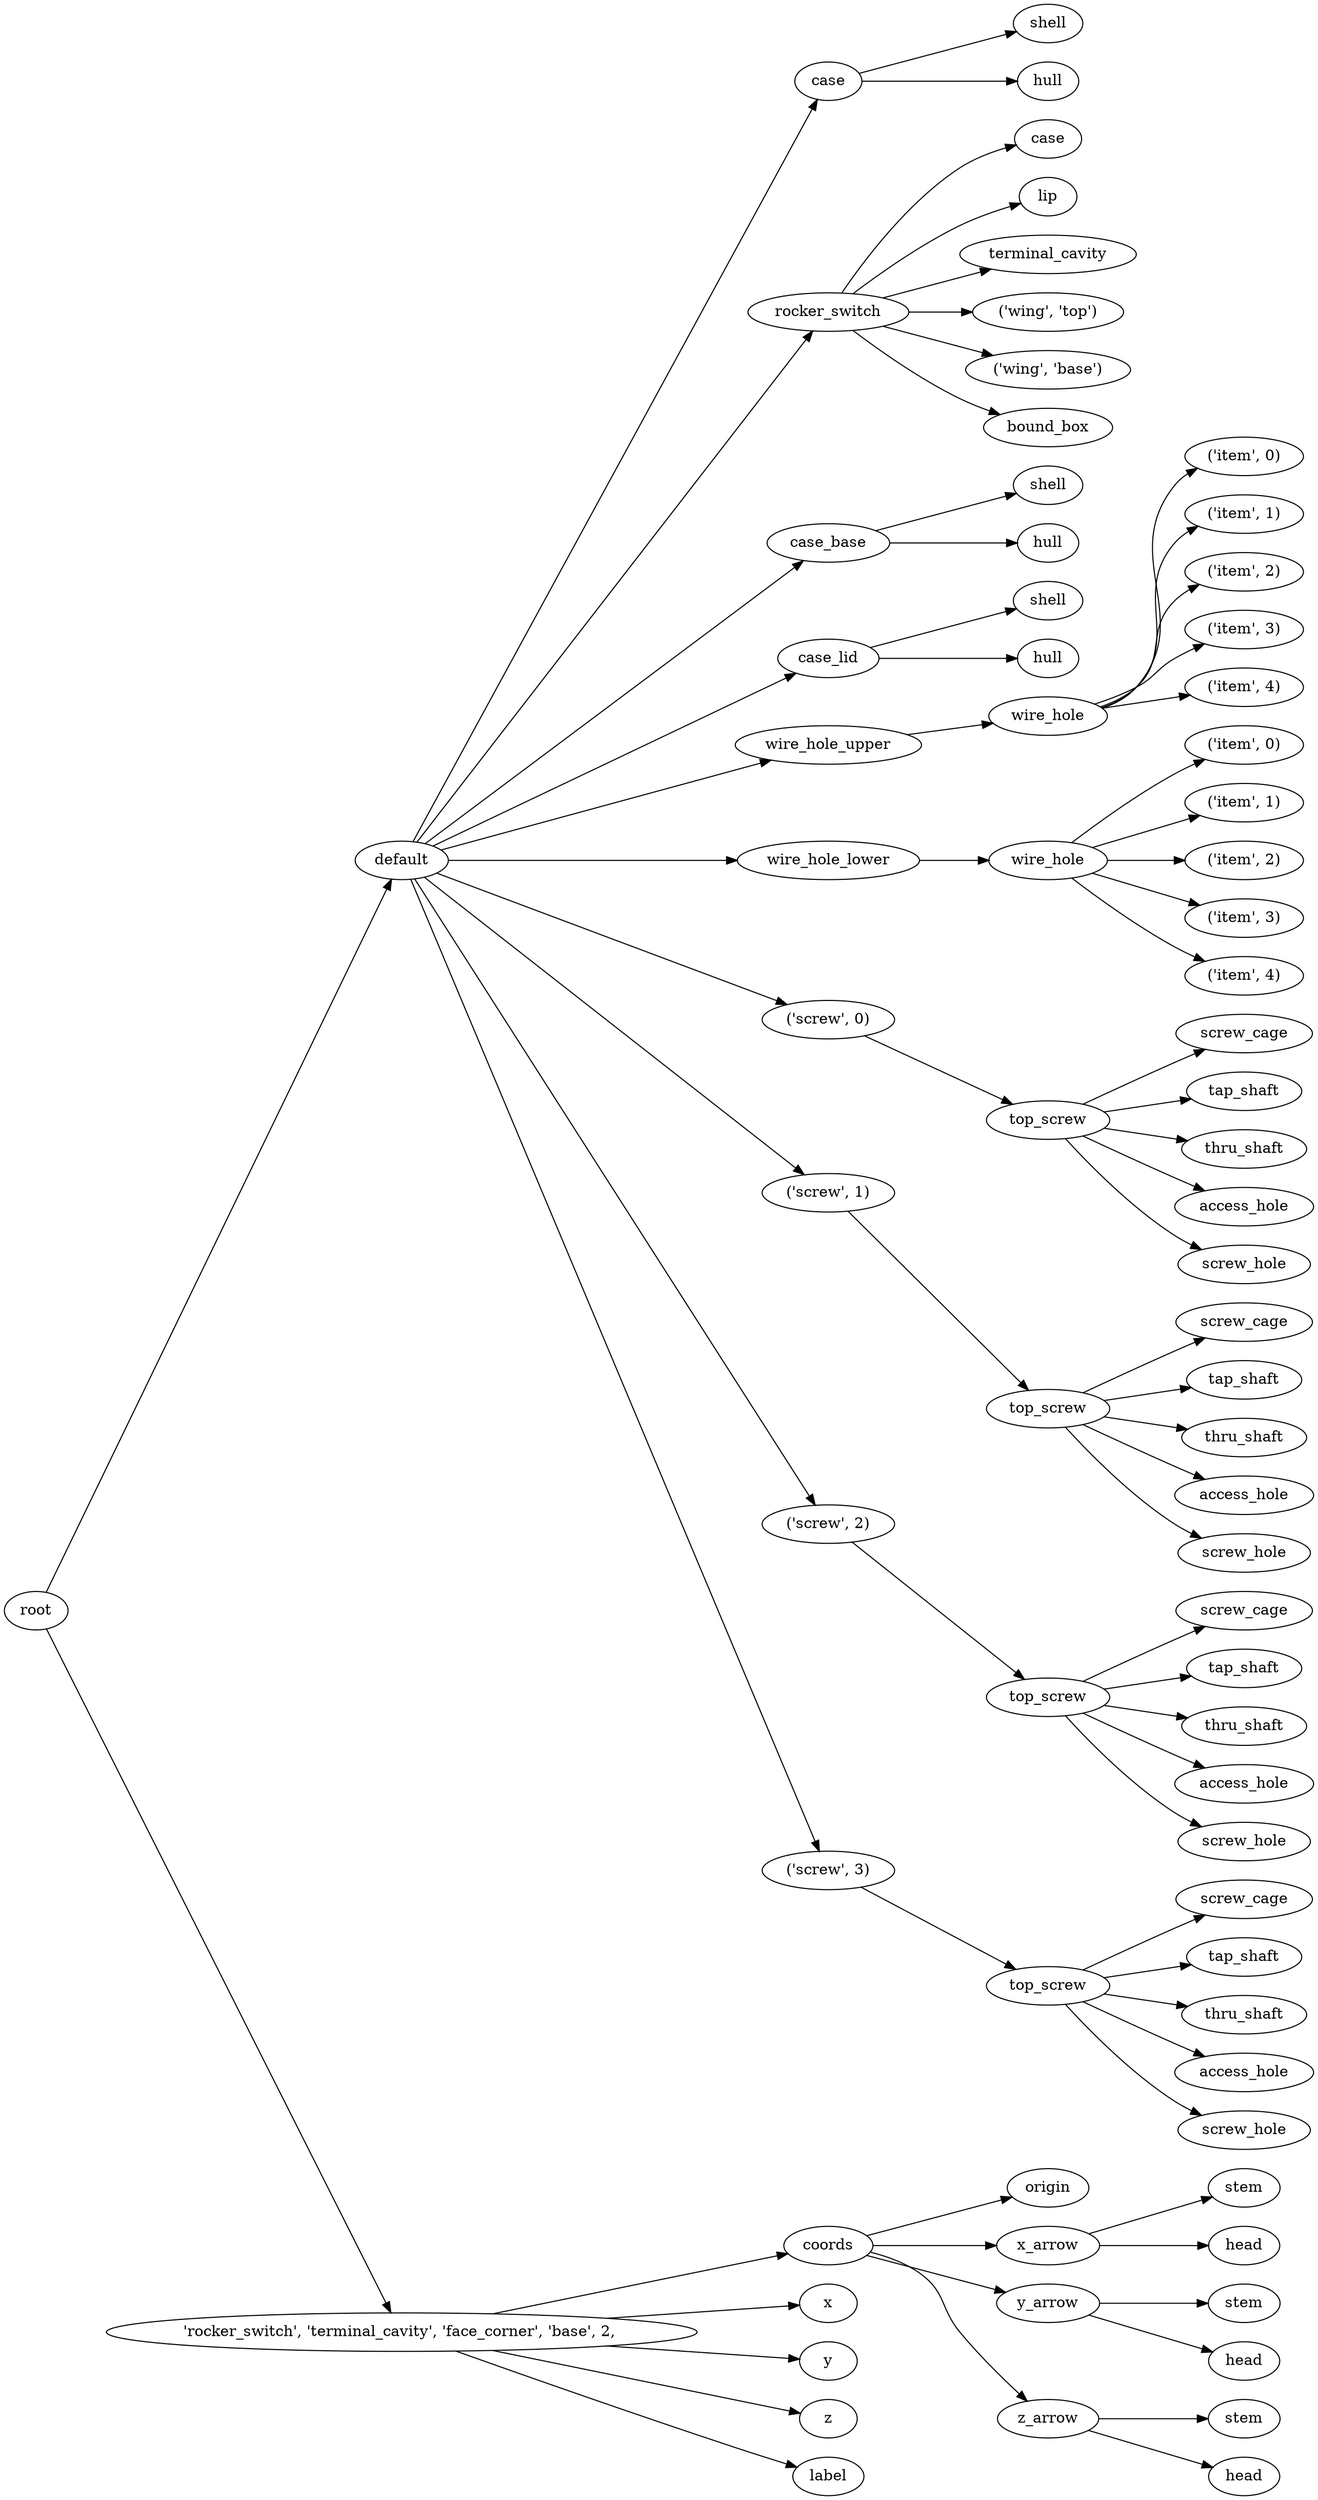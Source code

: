 digraph default {
	graph [rankdir=LR]
	root_9 [label=root href="javascript:s=&quot;\(\)\nNone&quot;; console.log(s); alert(s);"]
	default_10 [label=default href="javascript:s=&quot;\(&#x27;default&#x27;,\)\nRockerSwitchKCD3CaseLowProfile&quot;; console.log(s); alert(s);" tooltip=RockerSwitchKCD3CaseLowProfile]
	case_11 [label=case href="javascript:s=&quot;\(&#x27;default&#x27;,\ &#x27;case&#x27;\)\nBoxSideBevels&quot;; console.log(s); alert(s);" tooltip=BoxSideBevels]
	shell_12 [label=shell href="javascript:s=&quot;\(&#x27;default&#x27;,\ &#x27;case&#x27;,\ &#x27;shell&#x27;\)\nBox&quot;; console.log(s); alert(s);" tooltip=Box]
	hull_13 [label=hull href="javascript:s=&quot;\(&#x27;default&#x27;,\ &#x27;case&#x27;,\ &#x27;hull&#x27;\)\nLinearExtrude&quot;; console.log(s); alert(s);" tooltip=LinearExtrude]
	rocker_switch_14 [label=rocker_switch href="javascript:s=&quot;\(&#x27;default&#x27;,\ &#x27;rocker_switch&#x27;\)\nRockerSwitchKCD3&quot;; console.log(s); alert(s);" tooltip=RockerSwitchKCD3]
	case_15 [label=case href="javascript:s=&quot;\(&#x27;default&#x27;,\ &#x27;rocker_switch&#x27;,\ &#x27;case&#x27;\)\nBox&quot;; console.log(s); alert(s);" tooltip=Box]
	lip_16 [label=lip href="javascript:s=&quot;\(&#x27;default&#x27;,\ &#x27;rocker_switch&#x27;,\ &#x27;lip&#x27;\)\nBox&quot;; console.log(s); alert(s);" tooltip=Box]
	terminal_cavity_17 [label=terminal_cavity href="javascript:s=&quot;\(&#x27;default&#x27;,\ &#x27;rocker_switch&#x27;,\ &#x27;terminal_cavity&#x27;\)\nBox&quot;; console.log(s); alert(s);" tooltip=Box]
	wing_18 [label="\('wing',\ 'top'\)" href="javascript:s=&quot;\(&#x27;default&#x27;,\ &#x27;rocker_switch&#x27;,\ \(&#x27;wing&#x27;,\ &#x27;top&#x27;\)\)\nBox&quot;; console.log(s); alert(s);" tooltip=Box]
	wing_19 [label="\('wing',\ 'base'\)" href="javascript:s=&quot;\(&#x27;default&#x27;,\ &#x27;rocker_switch&#x27;,\ \(&#x27;wing&#x27;,\ &#x27;base&#x27;\)\)\nBox&quot;; console.log(s); alert(s);" tooltip=Box]
	bound_box_20 [label=bound_box href="javascript:s=&quot;\(&#x27;default&#x27;,\ &#x27;rocker_switch&#x27;,\ &#x27;bound_box&#x27;\)\nBox&quot;; console.log(s); alert(s);" tooltip=Box]
	case_base_21 [label=case_base href="javascript:s=&quot;\(&#x27;default&#x27;,\ &#x27;case_base&#x27;\)\nBoxSideBevels&quot;; console.log(s); alert(s);" tooltip=BoxSideBevels]
	shell_22 [label=shell href="javascript:s=&quot;\(&#x27;default&#x27;,\ &#x27;case_base&#x27;,\ &#x27;shell&#x27;\)\nBox&quot;; console.log(s); alert(s);" tooltip=Box]
	hull_23 [label=hull href="javascript:s=&quot;\(&#x27;default&#x27;,\ &#x27;case_base&#x27;,\ &#x27;hull&#x27;\)\nLinearExtrude&quot;; console.log(s); alert(s);" tooltip=LinearExtrude]
	case_lid_24 [label=case_lid href="javascript:s=&quot;\(&#x27;default&#x27;,\ &#x27;case_lid&#x27;\)\nBoxSideBevels&quot;; console.log(s); alert(s);" tooltip=BoxSideBevels]
	shell_25 [label=shell href="javascript:s=&quot;\(&#x27;default&#x27;,\ &#x27;case_lid&#x27;,\ &#x27;shell&#x27;\)\nBox&quot;; console.log(s); alert(s);" tooltip=Box]
	hull_26 [label=hull href="javascript:s=&quot;\(&#x27;default&#x27;,\ &#x27;case_lid&#x27;,\ &#x27;hull&#x27;\)\nLinearExtrude&quot;; console.log(s); alert(s);" tooltip=LinearExtrude]
	wire_hole_upper_27 [label=wire_hole_upper href="javascript:s=&quot;\(&#x27;default&#x27;,\ &#x27;wire_hole_upper&#x27;\)\nWireHole&quot;; console.log(s); alert(s);" tooltip=WireHole]
	wire_hole_28 [label=wire_hole href="javascript:s=&quot;\(&#x27;default&#x27;,\ &#x27;wire_hole_upper&#x27;,\ &#x27;wire_hole&#x27;\)\nExtrudedSequence&quot;; console.log(s); alert(s);" tooltip=ExtrudedSequence]
	item_29 [label="\('item',\ 0\)" href="javascript:s=&quot;\(&#x27;default&#x27;,\ &#x27;wire_hole_upper&#x27;,\ &#x27;wire_hole&#x27;,\ \(&#x27;item&#x27;,\ 0\)\)\nLinearExtrude&quot;; console.log(s); alert(s);" tooltip=LinearExtrude]
	item_30 [label="\('item',\ 1\)" href="javascript:s=&quot;\(&#x27;default&#x27;,\ &#x27;wire_hole_upper&#x27;,\ &#x27;wire_hole&#x27;,\ \(&#x27;item&#x27;,\ 1\)\)\nRotateExtrude&quot;; console.log(s); alert(s);" tooltip=RotateExtrude]
	item_31 [label="\('item',\ 2\)" href="javascript:s=&quot;\(&#x27;default&#x27;,\ &#x27;wire_hole_upper&#x27;,\ &#x27;wire_hole&#x27;,\ \(&#x27;item&#x27;,\ 2\)\)\nLinearExtrude&quot;; console.log(s); alert(s);" tooltip=LinearExtrude]
	item_32 [label="\('item',\ 3\)" href="javascript:s=&quot;\(&#x27;default&#x27;,\ &#x27;wire_hole_upper&#x27;,\ &#x27;wire_hole&#x27;,\ \(&#x27;item&#x27;,\ 3\)\)\nRotateExtrude&quot;; console.log(s); alert(s);" tooltip=RotateExtrude]
	item_33 [label="\('item',\ 4\)" href="javascript:s=&quot;\(&#x27;default&#x27;,\ &#x27;wire_hole_upper&#x27;,\ &#x27;wire_hole&#x27;,\ \(&#x27;item&#x27;,\ 4\)\)\nLinearExtrude&quot;; console.log(s); alert(s);" tooltip=LinearExtrude]
	wire_hole_lower_34 [label=wire_hole_lower href="javascript:s=&quot;\(&#x27;default&#x27;,\ &#x27;wire_hole_lower&#x27;\)\nWireHole&quot;; console.log(s); alert(s);" tooltip=WireHole]
	wire_hole_35 [label=wire_hole href="javascript:s=&quot;\(&#x27;default&#x27;,\ &#x27;wire_hole_lower&#x27;,\ &#x27;wire_hole&#x27;\)\nExtrudedSequence&quot;; console.log(s); alert(s);" tooltip=ExtrudedSequence]
	item_36 [label="\('item',\ 0\)" href="javascript:s=&quot;\(&#x27;default&#x27;,\ &#x27;wire_hole_lower&#x27;,\ &#x27;wire_hole&#x27;,\ \(&#x27;item&#x27;,\ 0\)\)\nLinearExtrude&quot;; console.log(s); alert(s);" tooltip=LinearExtrude]
	item_37 [label="\('item',\ 1\)" href="javascript:s=&quot;\(&#x27;default&#x27;,\ &#x27;wire_hole_lower&#x27;,\ &#x27;wire_hole&#x27;,\ \(&#x27;item&#x27;,\ 1\)\)\nRotateExtrude&quot;; console.log(s); alert(s);" tooltip=RotateExtrude]
	item_38 [label="\('item',\ 2\)" href="javascript:s=&quot;\(&#x27;default&#x27;,\ &#x27;wire_hole_lower&#x27;,\ &#x27;wire_hole&#x27;,\ \(&#x27;item&#x27;,\ 2\)\)\nLinearExtrude&quot;; console.log(s); alert(s);" tooltip=LinearExtrude]
	item_39 [label="\('item',\ 3\)" href="javascript:s=&quot;\(&#x27;default&#x27;,\ &#x27;wire_hole_lower&#x27;,\ &#x27;wire_hole&#x27;,\ \(&#x27;item&#x27;,\ 3\)\)\nRotateExtrude&quot;; console.log(s); alert(s);" tooltip=RotateExtrude]
	item_40 [label="\('item',\ 4\)" href="javascript:s=&quot;\(&#x27;default&#x27;,\ &#x27;wire_hole_lower&#x27;,\ &#x27;wire_hole&#x27;,\ \(&#x27;item&#x27;,\ 4\)\)\nLinearExtrude&quot;; console.log(s); alert(s);" tooltip=LinearExtrude]
	screw_41 [label="\('screw',\ 0\)" href="javascript:s=&quot;\(&#x27;default&#x27;,\ \(&#x27;screw&#x27;,\ 0\)\)\nScrewHole&quot;; console.log(s); alert(s);" tooltip=ScrewHole]
	top_screw_42 [label=top_screw href="javascript:s=&quot;\(&#x27;default&#x27;,\ \(&#x27;screw&#x27;,\ 0\),\ &#x27;top_screw&#x27;\)\nCountersunkScrew&quot;; console.log(s); alert(s);" tooltip=CountersunkScrew]
	screw_cage_43 [label=screw_cage href="javascript:s=&quot;\(&#x27;default&#x27;,\ \(&#x27;screw&#x27;,\ 0\),\ &#x27;top_screw&#x27;,\ &#x27;screw_cage&#x27;\)\nCone&quot;; console.log(s); alert(s);" tooltip=Cone]
	tap_shaft_44 [label=tap_shaft href="javascript:s=&quot;\(&#x27;default&#x27;,\ \(&#x27;screw&#x27;,\ 0\),\ &#x27;top_screw&#x27;,\ &#x27;tap_shaft&#x27;\)\nCone&quot;; console.log(s); alert(s);" tooltip=Cone]
	thru_shaft_45 [label=thru_shaft href="javascript:s=&quot;\(&#x27;default&#x27;,\ \(&#x27;screw&#x27;,\ 0\),\ &#x27;top_screw&#x27;,\ &#x27;thru_shaft&#x27;\)\nCone&quot;; console.log(s); alert(s);" tooltip=Cone]
	access_hole_46 [label=access_hole href="javascript:s=&quot;\(&#x27;default&#x27;,\ \(&#x27;screw&#x27;,\ 0\),\ &#x27;top_screw&#x27;,\ &#x27;access_hole&#x27;\)\nCone&quot;; console.log(s); alert(s);" tooltip=Cone]
	screw_hole_47 [label=screw_hole href="javascript:s=&quot;\(&#x27;default&#x27;,\ \(&#x27;screw&#x27;,\ 0\),\ &#x27;top_screw&#x27;,\ &#x27;screw_hole&#x27;\)\nRotateExtrude&quot;; console.log(s); alert(s);" tooltip=RotateExtrude]
	screw_48 [label="\('screw',\ 1\)" href="javascript:s=&quot;\(&#x27;default&#x27;,\ \(&#x27;screw&#x27;,\ 1\)\)\nScrewHole&quot;; console.log(s); alert(s);" tooltip=ScrewHole]
	top_screw_49 [label=top_screw href="javascript:s=&quot;\(&#x27;default&#x27;,\ \(&#x27;screw&#x27;,\ 1\),\ &#x27;top_screw&#x27;\)\nCountersunkScrew&quot;; console.log(s); alert(s);" tooltip=CountersunkScrew]
	screw_cage_50 [label=screw_cage href="javascript:s=&quot;\(&#x27;default&#x27;,\ \(&#x27;screw&#x27;,\ 1\),\ &#x27;top_screw&#x27;,\ &#x27;screw_cage&#x27;\)\nCone&quot;; console.log(s); alert(s);" tooltip=Cone]
	tap_shaft_51 [label=tap_shaft href="javascript:s=&quot;\(&#x27;default&#x27;,\ \(&#x27;screw&#x27;,\ 1\),\ &#x27;top_screw&#x27;,\ &#x27;tap_shaft&#x27;\)\nCone&quot;; console.log(s); alert(s);" tooltip=Cone]
	thru_shaft_52 [label=thru_shaft href="javascript:s=&quot;\(&#x27;default&#x27;,\ \(&#x27;screw&#x27;,\ 1\),\ &#x27;top_screw&#x27;,\ &#x27;thru_shaft&#x27;\)\nCone&quot;; console.log(s); alert(s);" tooltip=Cone]
	access_hole_53 [label=access_hole href="javascript:s=&quot;\(&#x27;default&#x27;,\ \(&#x27;screw&#x27;,\ 1\),\ &#x27;top_screw&#x27;,\ &#x27;access_hole&#x27;\)\nCone&quot;; console.log(s); alert(s);" tooltip=Cone]
	screw_hole_54 [label=screw_hole href="javascript:s=&quot;\(&#x27;default&#x27;,\ \(&#x27;screw&#x27;,\ 1\),\ &#x27;top_screw&#x27;,\ &#x27;screw_hole&#x27;\)\nRotateExtrude&quot;; console.log(s); alert(s);" tooltip=RotateExtrude]
	screw_55 [label="\('screw',\ 2\)" href="javascript:s=&quot;\(&#x27;default&#x27;,\ \(&#x27;screw&#x27;,\ 2\)\)\nScrewHole&quot;; console.log(s); alert(s);" tooltip=ScrewHole]
	top_screw_56 [label=top_screw href="javascript:s=&quot;\(&#x27;default&#x27;,\ \(&#x27;screw&#x27;,\ 2\),\ &#x27;top_screw&#x27;\)\nCountersunkScrew&quot;; console.log(s); alert(s);" tooltip=CountersunkScrew]
	screw_cage_57 [label=screw_cage href="javascript:s=&quot;\(&#x27;default&#x27;,\ \(&#x27;screw&#x27;,\ 2\),\ &#x27;top_screw&#x27;,\ &#x27;screw_cage&#x27;\)\nCone&quot;; console.log(s); alert(s);" tooltip=Cone]
	tap_shaft_58 [label=tap_shaft href="javascript:s=&quot;\(&#x27;default&#x27;,\ \(&#x27;screw&#x27;,\ 2\),\ &#x27;top_screw&#x27;,\ &#x27;tap_shaft&#x27;\)\nCone&quot;; console.log(s); alert(s);" tooltip=Cone]
	thru_shaft_59 [label=thru_shaft href="javascript:s=&quot;\(&#x27;default&#x27;,\ \(&#x27;screw&#x27;,\ 2\),\ &#x27;top_screw&#x27;,\ &#x27;thru_shaft&#x27;\)\nCone&quot;; console.log(s); alert(s);" tooltip=Cone]
	access_hole_60 [label=access_hole href="javascript:s=&quot;\(&#x27;default&#x27;,\ \(&#x27;screw&#x27;,\ 2\),\ &#x27;top_screw&#x27;,\ &#x27;access_hole&#x27;\)\nCone&quot;; console.log(s); alert(s);" tooltip=Cone]
	screw_hole_61 [label=screw_hole href="javascript:s=&quot;\(&#x27;default&#x27;,\ \(&#x27;screw&#x27;,\ 2\),\ &#x27;top_screw&#x27;,\ &#x27;screw_hole&#x27;\)\nRotateExtrude&quot;; console.log(s); alert(s);" tooltip=RotateExtrude]
	screw_62 [label="\('screw',\ 3\)" href="javascript:s=&quot;\(&#x27;default&#x27;,\ \(&#x27;screw&#x27;,\ 3\)\)\nScrewHole&quot;; console.log(s); alert(s);" tooltip=ScrewHole]
	top_screw_63 [label=top_screw href="javascript:s=&quot;\(&#x27;default&#x27;,\ \(&#x27;screw&#x27;,\ 3\),\ &#x27;top_screw&#x27;\)\nCountersunkScrew&quot;; console.log(s); alert(s);" tooltip=CountersunkScrew]
	screw_cage_64 [label=screw_cage href="javascript:s=&quot;\(&#x27;default&#x27;,\ \(&#x27;screw&#x27;,\ 3\),\ &#x27;top_screw&#x27;,\ &#x27;screw_cage&#x27;\)\nCone&quot;; console.log(s); alert(s);" tooltip=Cone]
	tap_shaft_65 [label=tap_shaft href="javascript:s=&quot;\(&#x27;default&#x27;,\ \(&#x27;screw&#x27;,\ 3\),\ &#x27;top_screw&#x27;,\ &#x27;tap_shaft&#x27;\)\nCone&quot;; console.log(s); alert(s);" tooltip=Cone]
	thru_shaft_66 [label=thru_shaft href="javascript:s=&quot;\(&#x27;default&#x27;,\ \(&#x27;screw&#x27;,\ 3\),\ &#x27;top_screw&#x27;,\ &#x27;thru_shaft&#x27;\)\nCone&quot;; console.log(s); alert(s);" tooltip=Cone]
	access_hole_67 [label=access_hole href="javascript:s=&quot;\(&#x27;default&#x27;,\ \(&#x27;screw&#x27;,\ 3\),\ &#x27;top_screw&#x27;,\ &#x27;access_hole&#x27;\)\nCone&quot;; console.log(s); alert(s);" tooltip=Cone]
	screw_hole_68 [label=screw_hole href="javascript:s=&quot;\(&#x27;default&#x27;,\ \(&#x27;screw&#x27;,\ 3\),\ &#x27;top_screw&#x27;,\ &#x27;screw_hole&#x27;\)\nRotateExtrude&quot;; console.log(s); alert(s);" tooltip=RotateExtrude]
	69 [label="'rocker_switch',\ 'terminal_cavity',\ 'face_corner',\ 'base',\ 2,\ " href="javascript:s=&quot;\(&quot;&#x27;rocker_switch&#x27;,\ &#x27;terminal_cavity&#x27;,\ &#x27;face_corner&#x27;,\ &#x27;base&#x27;,\ 2,\ &quot;,\)\nAnnotatedCoordinates&quot;; console.log(s); alert(s);" tooltip=AnnotatedCoordinates]
	coords_70 [label=coords href="javascript:s=&quot;\(&quot;&#x27;rocker_switch&#x27;,\ &#x27;terminal_cavity&#x27;,\ &#x27;face_corner&#x27;,\ &#x27;base&#x27;,\ 2,\ &quot;,\ &#x27;coords&#x27;\)\nCoordinates&quot;; console.log(s); alert(s);" tooltip=Coordinates]
	origin_71 [label=origin href="javascript:s=&quot;\(&quot;&#x27;rocker_switch&#x27;,\ &#x27;terminal_cavity&#x27;,\ &#x27;face_corner&#x27;,\ &#x27;base&#x27;,\ 2,\ &quot;,\ &#x27;coords&#x27;,\ &#x27;origin&#x27;\)\nCoordinatesCage&quot;; console.log(s); alert(s);" tooltip=CoordinatesCage]
	x_arrow_72 [label=x_arrow href="javascript:s=&quot;\(&quot;&#x27;rocker_switch&#x27;,\ &#x27;terminal_cavity&#x27;,\ &#x27;face_corner&#x27;,\ &#x27;base&#x27;,\ 2,\ &quot;,\ &#x27;coords&#x27;,\ &#x27;x_arrow&#x27;\)\nArrow&quot;; console.log(s); alert(s);" tooltip=Arrow]
	stem_73 [label=stem href="javascript:s=&quot;\(&quot;&#x27;rocker_switch&#x27;,\ &#x27;terminal_cavity&#x27;,\ &#x27;face_corner&#x27;,\ &#x27;base&#x27;,\ 2,\ &quot;,\ &#x27;coords&#x27;,\ &#x27;x_arrow&#x27;,\ &#x27;stem&#x27;\)\nCone&quot;; console.log(s); alert(s);" tooltip=Cone]
	head_74 [label=head href="javascript:s=&quot;\(&quot;&#x27;rocker_switch&#x27;,\ &#x27;terminal_cavity&#x27;,\ &#x27;face_corner&#x27;,\ &#x27;base&#x27;,\ 2,\ &quot;,\ &#x27;coords&#x27;,\ &#x27;x_arrow&#x27;,\ &#x27;head&#x27;\)\nCone&quot;; console.log(s); alert(s);" tooltip=Cone]
	y_arrow_75 [label=y_arrow href="javascript:s=&quot;\(&quot;&#x27;rocker_switch&#x27;,\ &#x27;terminal_cavity&#x27;,\ &#x27;face_corner&#x27;,\ &#x27;base&#x27;,\ 2,\ &quot;,\ &#x27;coords&#x27;,\ &#x27;y_arrow&#x27;\)\nArrow&quot;; console.log(s); alert(s);" tooltip=Arrow]
	stem_76 [label=stem href="javascript:s=&quot;\(&quot;&#x27;rocker_switch&#x27;,\ &#x27;terminal_cavity&#x27;,\ &#x27;face_corner&#x27;,\ &#x27;base&#x27;,\ 2,\ &quot;,\ &#x27;coords&#x27;,\ &#x27;y_arrow&#x27;,\ &#x27;stem&#x27;\)\nCone&quot;; console.log(s); alert(s);" tooltip=Cone]
	head_77 [label=head href="javascript:s=&quot;\(&quot;&#x27;rocker_switch&#x27;,\ &#x27;terminal_cavity&#x27;,\ &#x27;face_corner&#x27;,\ &#x27;base&#x27;,\ 2,\ &quot;,\ &#x27;coords&#x27;,\ &#x27;y_arrow&#x27;,\ &#x27;head&#x27;\)\nCone&quot;; console.log(s); alert(s);" tooltip=Cone]
	z_arrow_78 [label=z_arrow href="javascript:s=&quot;\(&quot;&#x27;rocker_switch&#x27;,\ &#x27;terminal_cavity&#x27;,\ &#x27;face_corner&#x27;,\ &#x27;base&#x27;,\ 2,\ &quot;,\ &#x27;coords&#x27;,\ &#x27;z_arrow&#x27;\)\nArrow&quot;; console.log(s); alert(s);" tooltip=Arrow]
	stem_79 [label=stem href="javascript:s=&quot;\(&quot;&#x27;rocker_switch&#x27;,\ &#x27;terminal_cavity&#x27;,\ &#x27;face_corner&#x27;,\ &#x27;base&#x27;,\ 2,\ &quot;,\ &#x27;coords&#x27;,\ &#x27;z_arrow&#x27;,\ &#x27;stem&#x27;\)\nCone&quot;; console.log(s); alert(s);" tooltip=Cone]
	head_80 [label=head href="javascript:s=&quot;\(&quot;&#x27;rocker_switch&#x27;,\ &#x27;terminal_cavity&#x27;,\ &#x27;face_corner&#x27;,\ &#x27;base&#x27;,\ 2,\ &quot;,\ &#x27;coords&#x27;,\ &#x27;z_arrow&#x27;,\ &#x27;head&#x27;\)\nCone&quot;; console.log(s); alert(s);" tooltip=Cone]
	x_81 [label=x href="javascript:s=&quot;\(&quot;&#x27;rocker_switch&#x27;,\ &#x27;terminal_cavity&#x27;,\ &#x27;face_corner&#x27;,\ &#x27;base&#x27;,\ 2,\ &quot;,\ &#x27;x&#x27;\)\nText&quot;; console.log(s); alert(s);" tooltip=Text]
	y_82 [label=y href="javascript:s=&quot;\(&quot;&#x27;rocker_switch&#x27;,\ &#x27;terminal_cavity&#x27;,\ &#x27;face_corner&#x27;,\ &#x27;base&#x27;,\ 2,\ &quot;,\ &#x27;y&#x27;\)\nText&quot;; console.log(s); alert(s);" tooltip=Text]
	z_83 [label=z href="javascript:s=&quot;\(&quot;&#x27;rocker_switch&#x27;,\ &#x27;terminal_cavity&#x27;,\ &#x27;face_corner&#x27;,\ &#x27;base&#x27;,\ 2,\ &quot;,\ &#x27;z&#x27;\)\nText&quot;; console.log(s); alert(s);" tooltip=Text]
	label_84 [label=label href="javascript:s=&quot;\(&quot;&#x27;rocker_switch&#x27;,\ &#x27;terminal_cavity&#x27;,\ &#x27;face_corner&#x27;,\ &#x27;base&#x27;,\ 2,\ &quot;,\ &#x27;label&#x27;\)\nText&quot;; console.log(s); alert(s);" tooltip=Text]
	root_9 -> default_10
	default_10 -> case_11
	case_11 -> shell_12
	case_11 -> hull_13
	default_10 -> rocker_switch_14
	rocker_switch_14 -> case_15
	rocker_switch_14 -> lip_16
	rocker_switch_14 -> terminal_cavity_17
	rocker_switch_14 -> wing_18
	rocker_switch_14 -> wing_19
	rocker_switch_14 -> bound_box_20
	default_10 -> case_base_21
	case_base_21 -> shell_22
	case_base_21 -> hull_23
	default_10 -> case_lid_24
	case_lid_24 -> shell_25
	case_lid_24 -> hull_26
	default_10 -> wire_hole_upper_27
	wire_hole_upper_27 -> wire_hole_28
	wire_hole_28 -> item_29
	wire_hole_28 -> item_30
	wire_hole_28 -> item_31
	wire_hole_28 -> item_32
	wire_hole_28 -> item_33
	default_10 -> wire_hole_lower_34
	wire_hole_lower_34 -> wire_hole_35
	wire_hole_35 -> item_36
	wire_hole_35 -> item_37
	wire_hole_35 -> item_38
	wire_hole_35 -> item_39
	wire_hole_35 -> item_40
	default_10 -> screw_41
	screw_41 -> top_screw_42
	top_screw_42 -> screw_cage_43
	top_screw_42 -> tap_shaft_44
	top_screw_42 -> thru_shaft_45
	top_screw_42 -> access_hole_46
	top_screw_42 -> screw_hole_47
	default_10 -> screw_48
	screw_48 -> top_screw_49
	top_screw_49 -> screw_cage_50
	top_screw_49 -> tap_shaft_51
	top_screw_49 -> thru_shaft_52
	top_screw_49 -> access_hole_53
	top_screw_49 -> screw_hole_54
	default_10 -> screw_55
	screw_55 -> top_screw_56
	top_screw_56 -> screw_cage_57
	top_screw_56 -> tap_shaft_58
	top_screw_56 -> thru_shaft_59
	top_screw_56 -> access_hole_60
	top_screw_56 -> screw_hole_61
	default_10 -> screw_62
	screw_62 -> top_screw_63
	top_screw_63 -> screw_cage_64
	top_screw_63 -> tap_shaft_65
	top_screw_63 -> thru_shaft_66
	top_screw_63 -> access_hole_67
	top_screw_63 -> screw_hole_68
	root_9 -> 69
	69 -> coords_70
	coords_70 -> origin_71
	coords_70 -> x_arrow_72
	x_arrow_72 -> stem_73
	x_arrow_72 -> head_74
	coords_70 -> y_arrow_75
	y_arrow_75 -> stem_76
	y_arrow_75 -> head_77
	coords_70 -> z_arrow_78
	z_arrow_78 -> stem_79
	z_arrow_78 -> head_80
	69 -> x_81
	69 -> y_82
	69 -> z_83
	69 -> label_84
}
